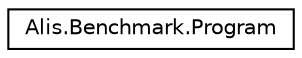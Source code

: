 digraph "Graphical Class Hierarchy"
{
 // LATEX_PDF_SIZE
  edge [fontname="Helvetica",fontsize="10",labelfontname="Helvetica",labelfontsize="10"];
  node [fontname="Helvetica",fontsize="10",shape=record];
  rankdir="LR";
  Node0 [label="Alis.Benchmark.Program",height=0.2,width=0.4,color="black", fillcolor="white", style="filled",URL="$class_alis_1_1_benchmark_1_1_program.html",tooltip="The program class"];
}
